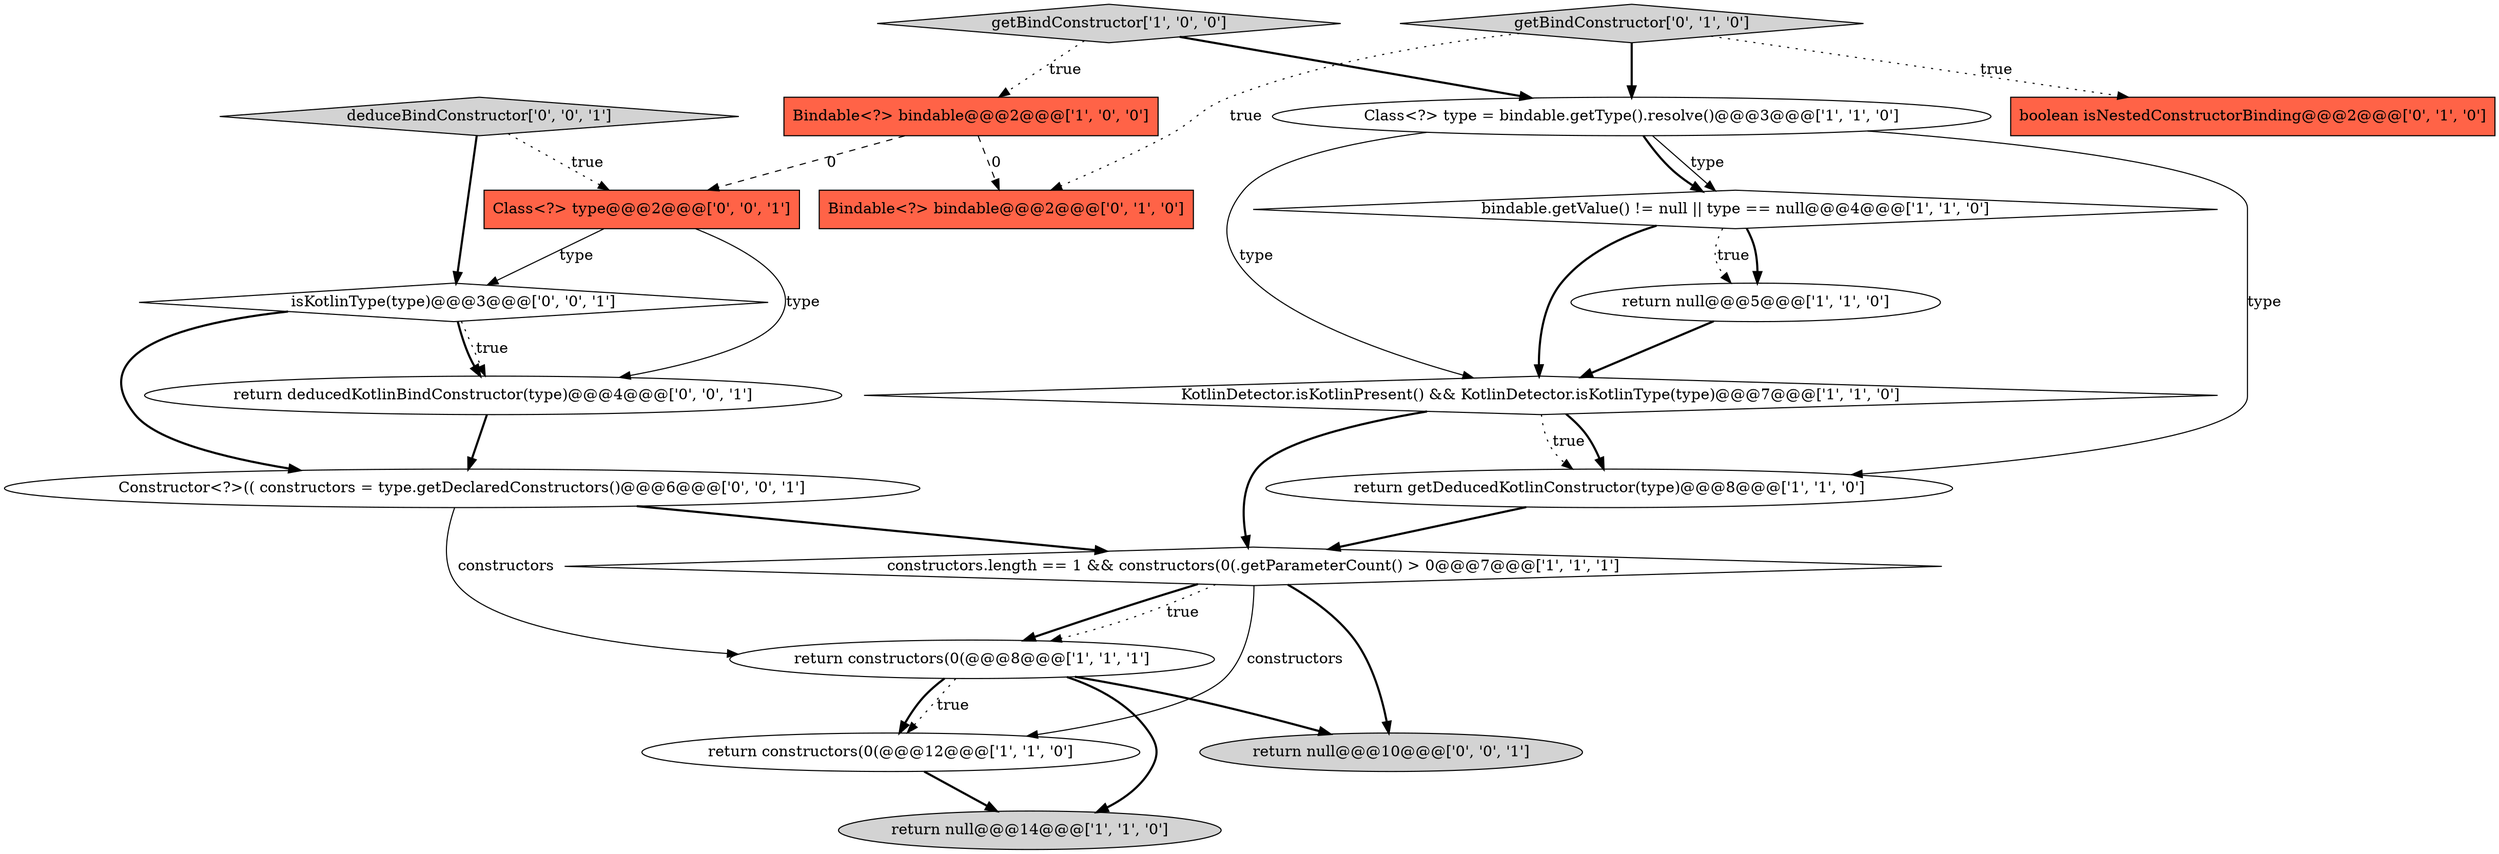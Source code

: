 digraph {
14 [style = filled, label = "return null@@@10@@@['0', '0', '1']", fillcolor = lightgray, shape = ellipse image = "AAA0AAABBB3BBB"];
10 [style = filled, label = "return constructors(0(@@@12@@@['1', '1', '0']", fillcolor = white, shape = ellipse image = "AAA0AAABBB1BBB"];
17 [style = filled, label = "Constructor<?>(( constructors = type.getDeclaredConstructors()@@@6@@@['0', '0', '1']", fillcolor = white, shape = ellipse image = "AAA0AAABBB3BBB"];
2 [style = filled, label = "Bindable<?> bindable@@@2@@@['1', '0', '0']", fillcolor = tomato, shape = box image = "AAA1AAABBB1BBB"];
13 [style = filled, label = "Bindable<?> bindable@@@2@@@['0', '1', '0']", fillcolor = tomato, shape = box image = "AAA1AAABBB2BBB"];
18 [style = filled, label = "Class<?> type@@@2@@@['0', '0', '1']", fillcolor = tomato, shape = box image = "AAA0AAABBB3BBB"];
5 [style = filled, label = "Class<?> type = bindable.getType().resolve()@@@3@@@['1', '1', '0']", fillcolor = white, shape = ellipse image = "AAA0AAABBB1BBB"];
15 [style = filled, label = "return deducedKotlinBindConstructor(type)@@@4@@@['0', '0', '1']", fillcolor = white, shape = ellipse image = "AAA0AAABBB3BBB"];
9 [style = filled, label = "getBindConstructor['1', '0', '0']", fillcolor = lightgray, shape = diamond image = "AAA0AAABBB1BBB"];
6 [style = filled, label = "KotlinDetector.isKotlinPresent() && KotlinDetector.isKotlinType(type)@@@7@@@['1', '1', '0']", fillcolor = white, shape = diamond image = "AAA0AAABBB1BBB"];
19 [style = filled, label = "isKotlinType(type)@@@3@@@['0', '0', '1']", fillcolor = white, shape = diamond image = "AAA0AAABBB3BBB"];
3 [style = filled, label = "return constructors(0(@@@8@@@['1', '1', '1']", fillcolor = white, shape = ellipse image = "AAA0AAABBB1BBB"];
0 [style = filled, label = "return null@@@5@@@['1', '1', '0']", fillcolor = white, shape = ellipse image = "AAA0AAABBB1BBB"];
4 [style = filled, label = "return null@@@14@@@['1', '1', '0']", fillcolor = lightgray, shape = ellipse image = "AAA0AAABBB1BBB"];
7 [style = filled, label = "return getDeducedKotlinConstructor(type)@@@8@@@['1', '1', '0']", fillcolor = white, shape = ellipse image = "AAA0AAABBB1BBB"];
1 [style = filled, label = "bindable.getValue() != null || type == null@@@4@@@['1', '1', '0']", fillcolor = white, shape = diamond image = "AAA0AAABBB1BBB"];
11 [style = filled, label = "getBindConstructor['0', '1', '0']", fillcolor = lightgray, shape = diamond image = "AAA0AAABBB2BBB"];
8 [style = filled, label = "constructors.length == 1 && constructors(0(.getParameterCount() > 0@@@7@@@['1', '1', '1']", fillcolor = white, shape = diamond image = "AAA0AAABBB1BBB"];
16 [style = filled, label = "deduceBindConstructor['0', '0', '1']", fillcolor = lightgray, shape = diamond image = "AAA0AAABBB3BBB"];
12 [style = filled, label = "boolean isNestedConstructorBinding@@@2@@@['0', '1', '0']", fillcolor = tomato, shape = box image = "AAA0AAABBB2BBB"];
17->8 [style = bold, label=""];
8->10 [style = solid, label="constructors"];
0->6 [style = bold, label=""];
3->14 [style = bold, label=""];
8->3 [style = bold, label=""];
5->7 [style = solid, label="type"];
3->10 [style = dotted, label="true"];
11->12 [style = dotted, label="true"];
8->14 [style = bold, label=""];
1->0 [style = bold, label=""];
19->17 [style = bold, label=""];
11->13 [style = dotted, label="true"];
19->15 [style = dotted, label="true"];
16->19 [style = bold, label=""];
5->1 [style = solid, label="type"];
7->8 [style = bold, label=""];
3->4 [style = bold, label=""];
8->3 [style = dotted, label="true"];
3->10 [style = bold, label=""];
5->1 [style = bold, label=""];
11->5 [style = bold, label=""];
15->17 [style = bold, label=""];
1->6 [style = bold, label=""];
18->19 [style = solid, label="type"];
2->13 [style = dashed, label="0"];
18->15 [style = solid, label="type"];
9->2 [style = dotted, label="true"];
5->6 [style = solid, label="type"];
6->8 [style = bold, label=""];
2->18 [style = dashed, label="0"];
10->4 [style = bold, label=""];
9->5 [style = bold, label=""];
6->7 [style = dotted, label="true"];
1->0 [style = dotted, label="true"];
19->15 [style = bold, label=""];
6->7 [style = bold, label=""];
17->3 [style = solid, label="constructors"];
16->18 [style = dotted, label="true"];
}
